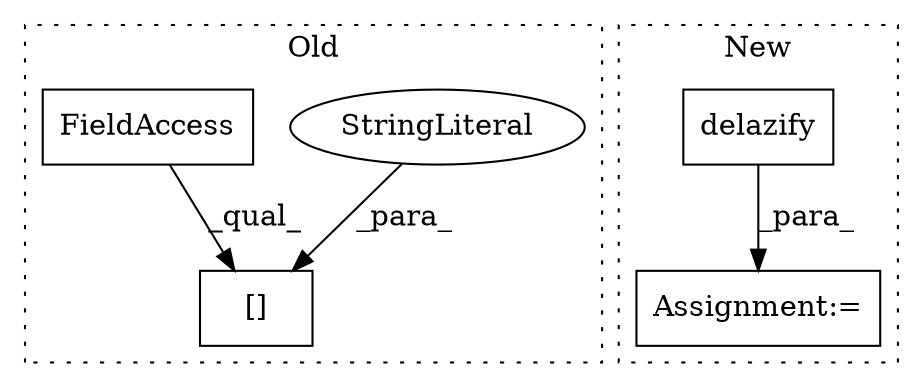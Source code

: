 digraph G {
subgraph cluster0 {
1 [label="[]" a="2" s="9346,9387" l="23,1" shape="box"];
3 [label="StringLiteral" a="45" s="9369" l="18" shape="ellipse"];
4 [label="FieldAccess" a="22" s="9346" l="22" shape="box"];
label = "Old";
style="dotted";
}
subgraph cluster1 {
2 [label="delazify" a="32" s="8965,8990" l="9,1" shape="box"];
5 [label="Assignment:=" a="7" s="8942" l="1" shape="box"];
label = "New";
style="dotted";
}
2 -> 5 [label="_para_"];
3 -> 1 [label="_para_"];
4 -> 1 [label="_qual_"];
}